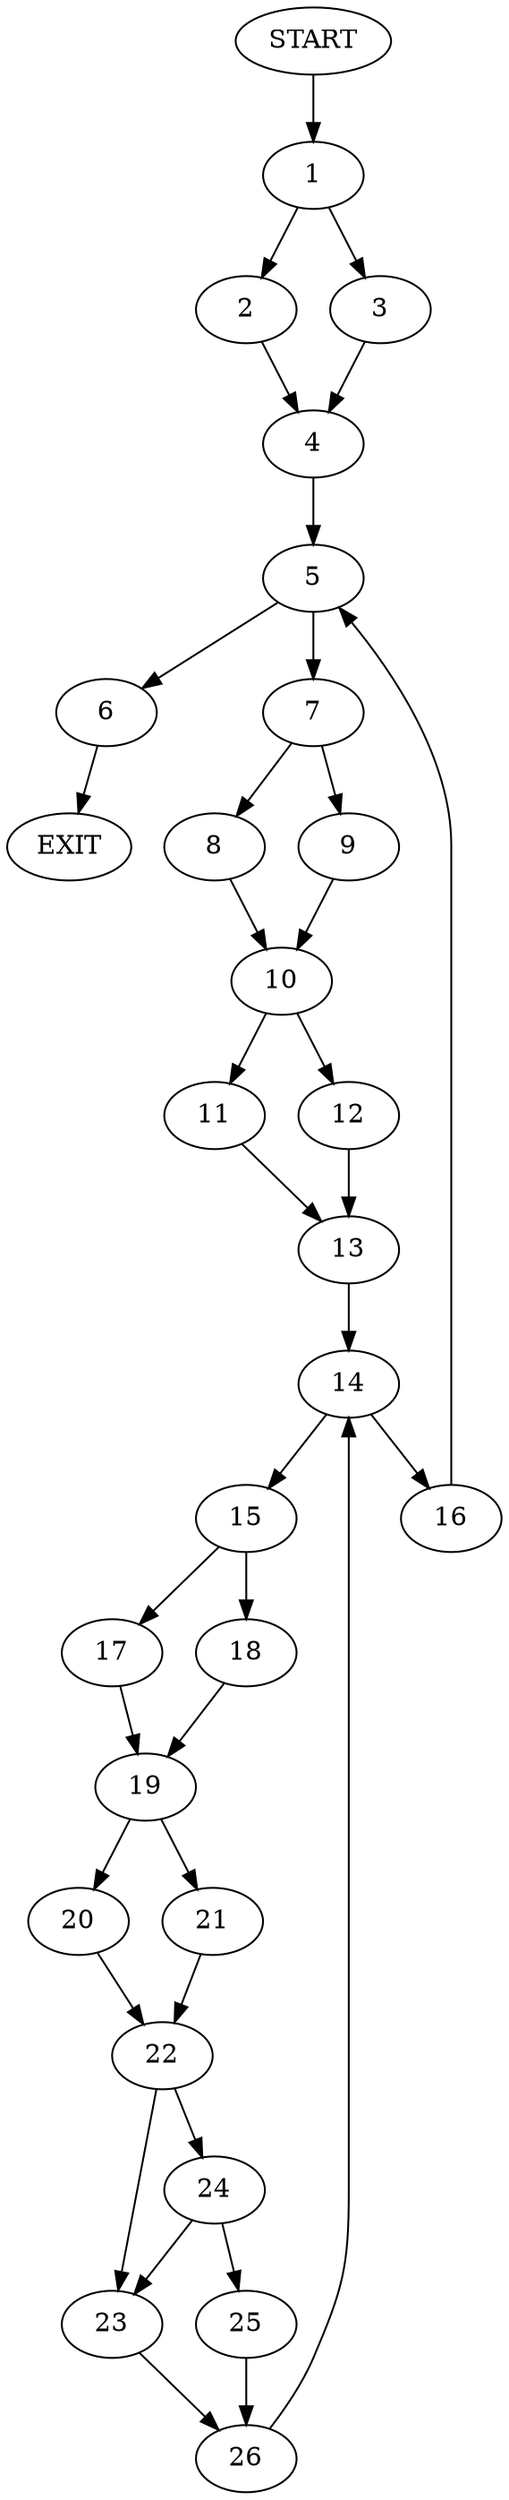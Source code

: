 digraph {
0 [label="START"]
27 [label="EXIT"]
0 -> 1
1 -> 2
1 -> 3
3 -> 4
2 -> 4
4 -> 5
5 -> 6
5 -> 7
6 -> 27
7 -> 8
7 -> 9
9 -> 10
8 -> 10
10 -> 11
10 -> 12
12 -> 13
11 -> 13
13 -> 14
14 -> 15
14 -> 16
15 -> 17
15 -> 18
16 -> 5
18 -> 19
17 -> 19
19 -> 20
19 -> 21
21 -> 22
20 -> 22
22 -> 23
22 -> 24
24 -> 25
24 -> 23
23 -> 26
25 -> 26
26 -> 14
}
